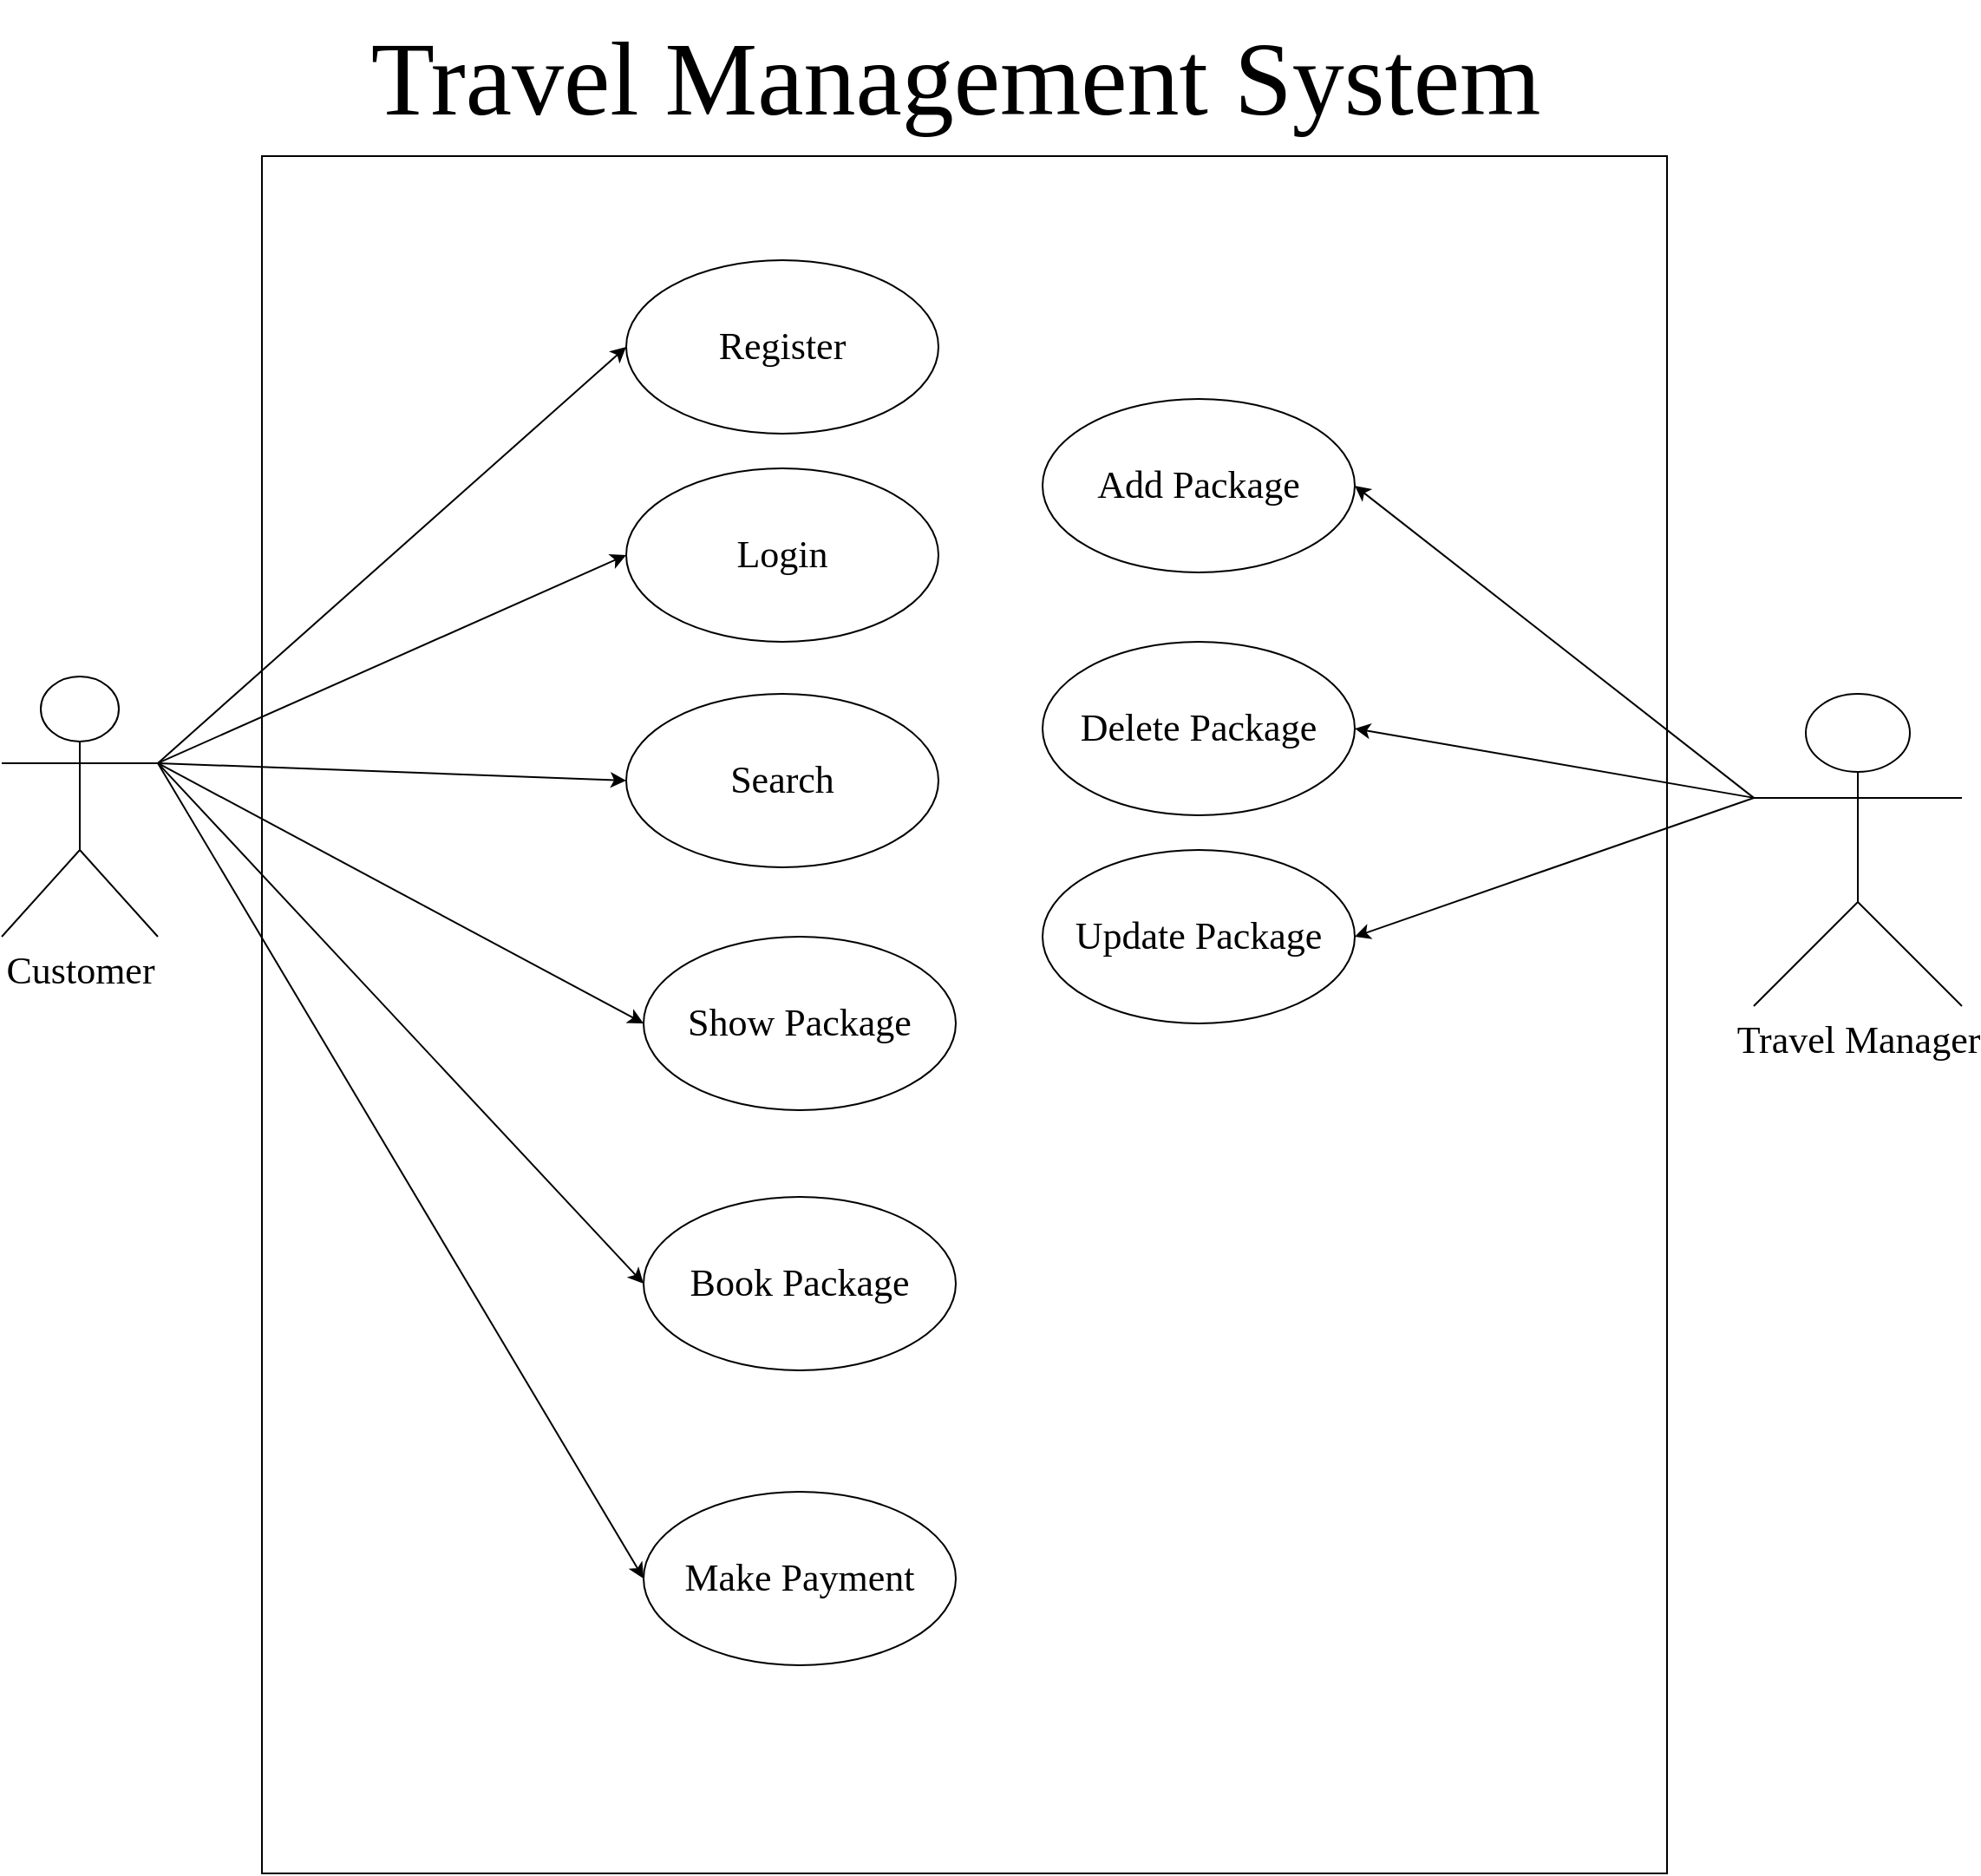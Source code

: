 <mxfile version="12.3.7" type="device" pages="1"><diagram id="4kqvadSC_hAezGw4y-wW" name="Page-1"><mxGraphModel dx="1094" dy="520" grid="1" gridSize="10" guides="1" tooltips="1" connect="1" arrows="1" fold="1" page="1" pageScale="1" pageWidth="850" pageHeight="1100" math="0" shadow="0"><root><mxCell id="0"/><mxCell id="1" parent="0"/><mxCell id="iwDolSaAm6bn3M-lL8BJ-26" value="" style="rounded=0;whiteSpace=wrap;html=1;fontFamily=Times New Roman;fontSize=22;" parent="1" vertex="1"><mxGeometry x="190" y="140" width="810" height="990" as="geometry"/></mxCell><mxCell id="iwDolSaAm6bn3M-lL8BJ-2" value="Add Package" style="ellipse;whiteSpace=wrap;html=1;fontFamily=Times New Roman;fontSize=22;" parent="1" vertex="1"><mxGeometry x="640" y="280" width="180" height="100" as="geometry"/></mxCell><mxCell id="iwDolSaAm6bn3M-lL8BJ-3" value="Show Package" style="ellipse;whiteSpace=wrap;html=1;fontFamily=Times New Roman;fontSize=22;" parent="1" vertex="1"><mxGeometry x="410" y="590" width="180" height="100" as="geometry"/></mxCell><mxCell id="iwDolSaAm6bn3M-lL8BJ-5" value="&lt;h1 style=&quot;font-size: 22px;&quot;&gt;&lt;font style=&quot;font-size: 22px; font-weight: normal;&quot;&gt;Search&lt;/font&gt;&lt;/h1&gt;" style="ellipse;whiteSpace=wrap;html=1;fontFamily=Times New Roman;fontSize=22;" parent="1" vertex="1"><mxGeometry x="400" y="450" width="180" height="100" as="geometry"/></mxCell><mxCell id="iwDolSaAm6bn3M-lL8BJ-6" value="&lt;font style=&quot;font-size: 22px;&quot;&gt;Login&lt;/font&gt;" style="ellipse;whiteSpace=wrap;html=1;fontFamily=Times New Roman;fontSize=22;" parent="1" vertex="1"><mxGeometry x="400" y="320" width="180" height="100" as="geometry"/></mxCell><mxCell id="iwDolSaAm6bn3M-lL8BJ-7" value="&lt;font style=&quot;font-size: 22px;&quot;&gt;Register&lt;/font&gt;" style="ellipse;whiteSpace=wrap;html=1;fontFamily=Times New Roman;fontSize=22;" parent="1" vertex="1"><mxGeometry x="400" y="200" width="180" height="100" as="geometry"/></mxCell><mxCell id="iwDolSaAm6bn3M-lL8BJ-8" value="Make Payment" style="ellipse;whiteSpace=wrap;html=1;fontFamily=Times New Roman;fontSize=22;" parent="1" vertex="1"><mxGeometry x="410" y="910" width="180" height="100" as="geometry"/></mxCell><mxCell id="iwDolSaAm6bn3M-lL8BJ-9" value="Book Package" style="ellipse;whiteSpace=wrap;html=1;fontFamily=Times New Roman;fontSize=22;" parent="1" vertex="1"><mxGeometry x="410" y="740" width="180" height="100" as="geometry"/></mxCell><mxCell id="iwDolSaAm6bn3M-lL8BJ-10" value="Update Package" style="ellipse;whiteSpace=wrap;html=1;fontFamily=Times New Roman;fontSize=22;" parent="1" vertex="1"><mxGeometry x="640" y="540" width="180" height="100" as="geometry"/></mxCell><mxCell id="iwDolSaAm6bn3M-lL8BJ-11" value="Delete Package" style="ellipse;whiteSpace=wrap;html=1;fontFamily=Times New Roman;fontSize=22;" parent="1" vertex="1"><mxGeometry x="640" y="420" width="180" height="100" as="geometry"/></mxCell><mxCell id="iwDolSaAm6bn3M-lL8BJ-12" value="Customer" style="shape=umlActor;verticalLabelPosition=bottom;labelBackgroundColor=#ffffff;verticalAlign=top;html=1;outlineConnect=0;fontFamily=Times New Roman;fontSize=22;" parent="1" vertex="1"><mxGeometry x="40" y="440" width="90" height="150" as="geometry"/></mxCell><mxCell id="iwDolSaAm6bn3M-lL8BJ-13" value="Travel Manager" style="shape=umlActor;verticalLabelPosition=bottom;labelBackgroundColor=#ffffff;verticalAlign=top;html=1;outlineConnect=0;fontFamily=Times New Roman;fontSize=22;" parent="1" vertex="1"><mxGeometry x="1050" y="450" width="120" height="180" as="geometry"/></mxCell><mxCell id="iwDolSaAm6bn3M-lL8BJ-16" value="" style="endArrow=classic;html=1;fontFamily=Times New Roman;fontSize=22;exitX=1;exitY=0.333;exitDx=0;exitDy=0;exitPerimeter=0;entryX=0;entryY=0.5;entryDx=0;entryDy=0;" parent="1" source="iwDolSaAm6bn3M-lL8BJ-12" target="iwDolSaAm6bn3M-lL8BJ-7" edge="1"><mxGeometry width="50" height="50" relative="1" as="geometry"><mxPoint x="160" y="400" as="sourcePoint"/><mxPoint x="210" y="350" as="targetPoint"/></mxGeometry></mxCell><mxCell id="iwDolSaAm6bn3M-lL8BJ-17" value="" style="endArrow=classic;html=1;fontFamily=Times New Roman;fontSize=22;exitX=1;exitY=0.333;exitDx=0;exitDy=0;exitPerimeter=0;entryX=0;entryY=0.5;entryDx=0;entryDy=0;" parent="1" source="iwDolSaAm6bn3M-lL8BJ-12" target="iwDolSaAm6bn3M-lL8BJ-6" edge="1"><mxGeometry width="50" height="50" relative="1" as="geometry"><mxPoint x="280" y="450" as="sourcePoint"/><mxPoint x="330" y="400" as="targetPoint"/></mxGeometry></mxCell><mxCell id="iwDolSaAm6bn3M-lL8BJ-18" value="" style="endArrow=classic;html=1;fontFamily=Times New Roman;fontSize=22;entryX=0;entryY=0.5;entryDx=0;entryDy=0;exitX=1;exitY=0.333;exitDx=0;exitDy=0;exitPerimeter=0;" parent="1" source="iwDolSaAm6bn3M-lL8BJ-12" edge="1"><mxGeometry width="50" height="50" relative="1" as="geometry"><mxPoint x="260" y="600" as="sourcePoint"/><mxPoint x="410" y="640" as="targetPoint"/></mxGeometry></mxCell><mxCell id="iwDolSaAm6bn3M-lL8BJ-19" value="" style="endArrow=classic;html=1;fontFamily=Times New Roman;fontSize=22;entryX=0;entryY=0.5;entryDx=0;entryDy=0;exitX=1;exitY=0.333;exitDx=0;exitDy=0;exitPerimeter=0;" parent="1" source="iwDolSaAm6bn3M-lL8BJ-12" target="iwDolSaAm6bn3M-lL8BJ-5" edge="1"><mxGeometry width="50" height="50" relative="1" as="geometry"><mxPoint x="270" y="500" as="sourcePoint"/><mxPoint x="320" y="450" as="targetPoint"/></mxGeometry></mxCell><mxCell id="iwDolSaAm6bn3M-lL8BJ-21" value="" style="endArrow=classic;html=1;fontFamily=Times New Roman;fontSize=22;entryX=0;entryY=0.5;entryDx=0;entryDy=0;exitX=1;exitY=0.333;exitDx=0;exitDy=0;exitPerimeter=0;" parent="1" source="iwDolSaAm6bn3M-lL8BJ-12" target="iwDolSaAm6bn3M-lL8BJ-9" edge="1"><mxGeometry width="50" height="50" relative="1" as="geometry"><mxPoint x="180" y="740" as="sourcePoint"/><mxPoint x="230" y="690" as="targetPoint"/></mxGeometry></mxCell><mxCell id="iwDolSaAm6bn3M-lL8BJ-22" value="" style="endArrow=classic;html=1;fontFamily=Times New Roman;fontSize=22;entryX=0;entryY=0.5;entryDx=0;entryDy=0;exitX=1;exitY=0.333;exitDx=0;exitDy=0;exitPerimeter=0;" parent="1" source="iwDolSaAm6bn3M-lL8BJ-12" target="iwDolSaAm6bn3M-lL8BJ-8" edge="1"><mxGeometry width="50" height="50" relative="1" as="geometry"><mxPoint x="230" y="830" as="sourcePoint"/><mxPoint x="280" y="780" as="targetPoint"/></mxGeometry></mxCell><mxCell id="iwDolSaAm6bn3M-lL8BJ-23" value="" style="endArrow=classic;html=1;fontFamily=Times New Roman;fontSize=22;exitX=0;exitY=0.333;exitDx=0;exitDy=0;exitPerimeter=0;entryX=1;entryY=0.5;entryDx=0;entryDy=0;" parent="1" source="iwDolSaAm6bn3M-lL8BJ-13" target="iwDolSaAm6bn3M-lL8BJ-2" edge="1"><mxGeometry width="50" height="50" relative="1" as="geometry"><mxPoint x="960" y="400" as="sourcePoint"/><mxPoint x="1010" y="350" as="targetPoint"/></mxGeometry></mxCell><mxCell id="iwDolSaAm6bn3M-lL8BJ-24" value="" style="endArrow=classic;html=1;fontFamily=Times New Roman;fontSize=22;exitX=0;exitY=0.333;exitDx=0;exitDy=0;exitPerimeter=0;entryX=1;entryY=0.5;entryDx=0;entryDy=0;" parent="1" source="iwDolSaAm6bn3M-lL8BJ-13" target="iwDolSaAm6bn3M-lL8BJ-11" edge="1"><mxGeometry width="50" height="50" relative="1" as="geometry"><mxPoint x="860" y="630" as="sourcePoint"/><mxPoint x="910" y="580" as="targetPoint"/></mxGeometry></mxCell><mxCell id="iwDolSaAm6bn3M-lL8BJ-25" value="" style="endArrow=classic;html=1;fontFamily=Times New Roman;fontSize=22;entryX=1;entryY=0.5;entryDx=0;entryDy=0;" parent="1" target="iwDolSaAm6bn3M-lL8BJ-10" edge="1"><mxGeometry width="50" height="50" relative="1" as="geometry"><mxPoint x="1050" y="510" as="sourcePoint"/><mxPoint x="930" y="560" as="targetPoint"/></mxGeometry></mxCell><mxCell id="iwDolSaAm6bn3M-lL8BJ-27" value="&lt;font style=&quot;font-size: 60px&quot;&gt;Travel Management System&lt;/font&gt;" style="text;html=1;strokeColor=none;fillColor=none;align=center;verticalAlign=middle;whiteSpace=wrap;rounded=0;fontFamily=Times New Roman;fontSize=22;" parent="1" vertex="1"><mxGeometry x="130" y="50" width="920" height="90" as="geometry"/></mxCell></root></mxGraphModel></diagram></mxfile>